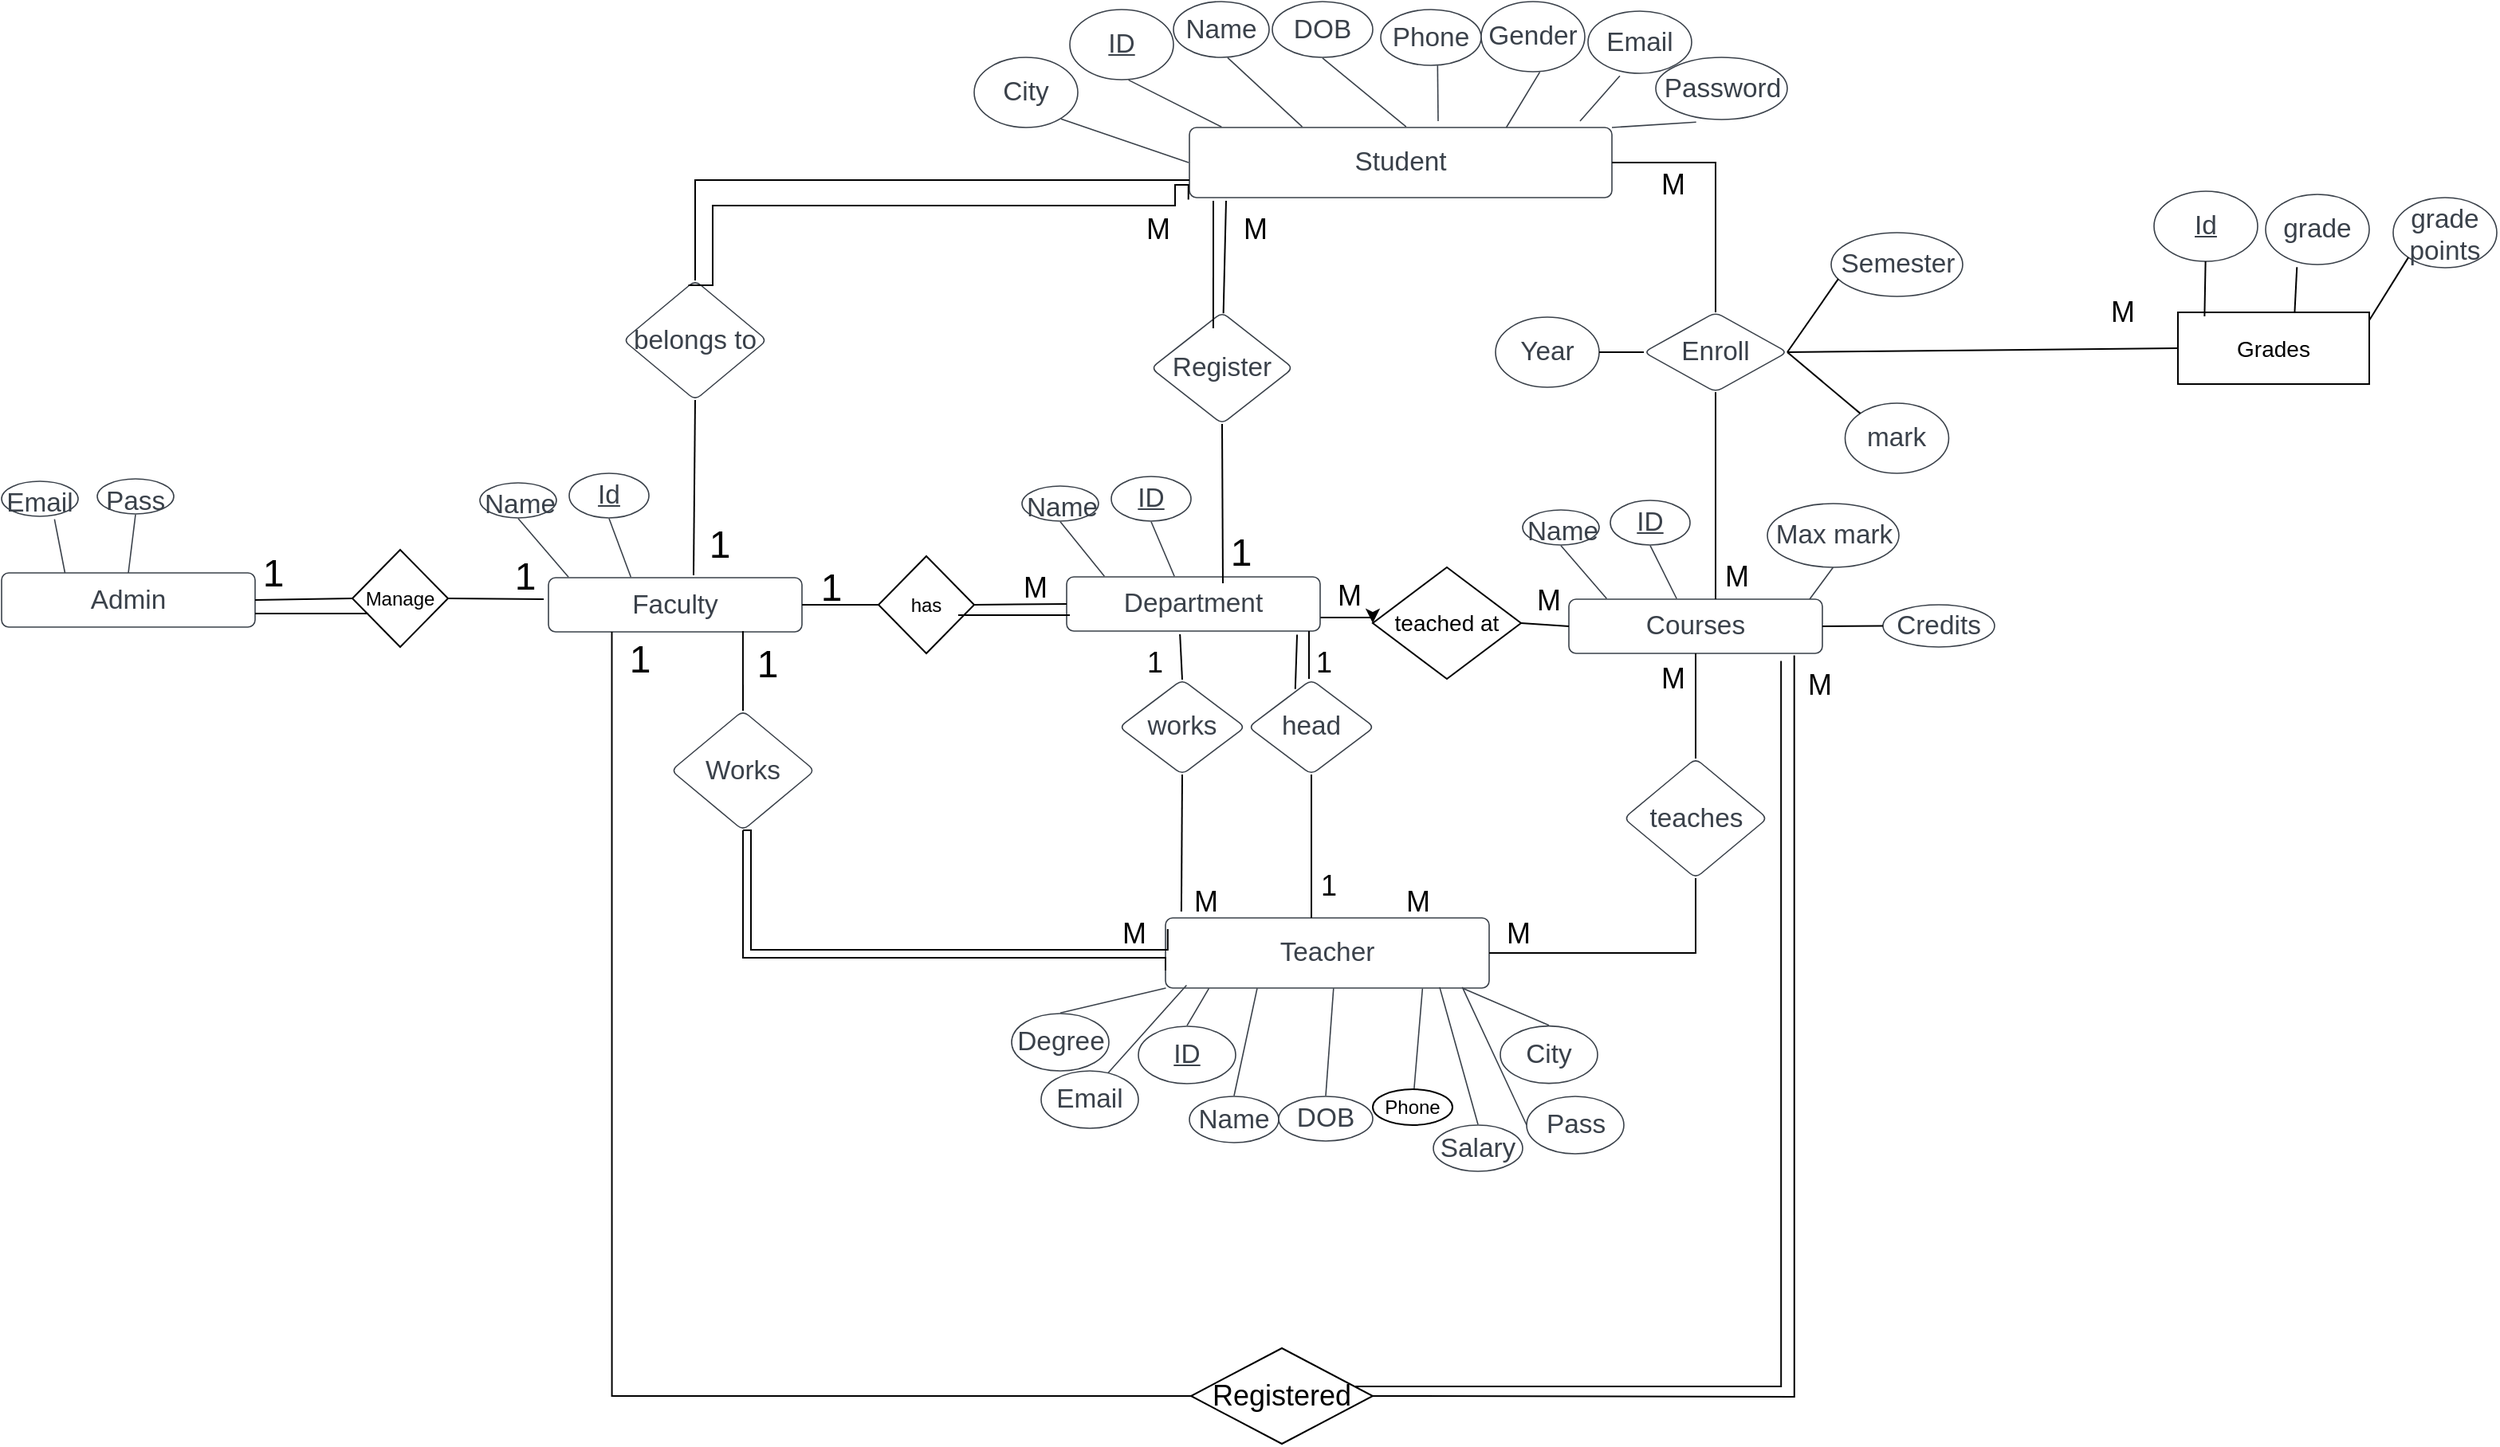 <mxfile version="22.0.2" type="device">
  <diagram name="Page-1" id="Giv1lOnHh9bMPiSqejUR">
    <mxGraphModel dx="2103" dy="1726" grid="1" gridSize="10" guides="1" tooltips="1" connect="1" arrows="1" fold="1" page="1" pageScale="1" pageWidth="850" pageHeight="1100" math="0" shadow="0">
      <root>
        <mxCell id="0" />
        <mxCell id="1" parent="0" />
        <mxCell id="YIDH0FeiLAt5y91rJyF4-1" value="Student" style="html=1;overflow=block;blockSpacing=1;whiteSpace=wrap;fontSize=16.7;fontColor=#3a414a;spacing=3.8;strokeColor=#3a414a;strokeOpacity=100;rounded=1;absoluteArcSize=1;arcSize=9;strokeWidth=0.8;lucidId=IEf7eOl.21y2;" parent="1" vertex="1">
          <mxGeometry x="255" y="64" width="265" height="44" as="geometry" />
        </mxCell>
        <mxCell id="YIDH0FeiLAt5y91rJyF4-2" value="ID" style="html=1;overflow=block;blockSpacing=1;whiteSpace=wrap;ellipse;fontSize=16.7;fontColor=#3a414a;fontStyle=4;spacing=3.8;strokeColor=#3a414a;strokeOpacity=100;rounded=1;absoluteArcSize=1;arcSize=9;strokeWidth=0.8;lucidId=KFf7qMIPkb7Z;" parent="1" vertex="1">
          <mxGeometry x="180" y="-10" width="65" height="44" as="geometry" />
        </mxCell>
        <mxCell id="YIDH0FeiLAt5y91rJyF4-3" value="" style="html=1;jettySize=18;whiteSpace=wrap;fontSize=13;strokeColor=#3a414a;strokeOpacity=100;strokeWidth=0.8;rounded=0;startArrow=none;endArrow=none;exitX=0.076;exitY=-0.009;exitPerimeter=0;entryX=0.566;entryY=1.004;entryPerimeter=0;lucidId=iGf7D5S~JVcC;" parent="1" source="YIDH0FeiLAt5y91rJyF4-1" target="YIDH0FeiLAt5y91rJyF4-2" edge="1">
          <mxGeometry width="100" height="100" relative="1" as="geometry">
            <Array as="points" />
          </mxGeometry>
        </mxCell>
        <mxCell id="YIDH0FeiLAt5y91rJyF4-4" value="Name" style="html=1;overflow=block;blockSpacing=1;whiteSpace=wrap;ellipse;fontSize=16.7;fontColor=#3a414a;spacing=3.8;strokeColor=#3a414a;strokeOpacity=100;rounded=1;absoluteArcSize=1;arcSize=9;strokeWidth=0.8;lucidId=BHf7AKtrT11B;" parent="1" vertex="1">
          <mxGeometry x="245" y="-15" width="60" height="35" as="geometry" />
        </mxCell>
        <mxCell id="YIDH0FeiLAt5y91rJyF4-5" value="" style="html=1;jettySize=18;whiteSpace=wrap;fontSize=13;strokeColor=#3a414a;strokeOpacity=100;strokeWidth=0.8;rounded=0;startArrow=none;endArrow=none;exitX=0.267;exitY=-0.009;exitPerimeter=0;entryX=0.566;entryY=1.006;entryPerimeter=0;lucidId=BHf7jw6hv7hq;" parent="1" source="YIDH0FeiLAt5y91rJyF4-1" target="YIDH0FeiLAt5y91rJyF4-4" edge="1">
          <mxGeometry width="100" height="100" relative="1" as="geometry">
            <Array as="points" />
          </mxGeometry>
        </mxCell>
        <mxCell id="YIDH0FeiLAt5y91rJyF4-6" value="DOB" style="html=1;overflow=block;blockSpacing=1;whiteSpace=wrap;ellipse;fontSize=16.7;fontColor=#3a414a;spacing=3.8;strokeColor=#3a414a;strokeOpacity=100;rounded=1;absoluteArcSize=1;arcSize=9;strokeWidth=0.8;lucidId=1Hf7dp13EooO;" parent="1" vertex="1">
          <mxGeometry x="307" y="-15" width="63" height="35" as="geometry" />
        </mxCell>
        <mxCell id="YIDH0FeiLAt5y91rJyF4-7" value="" style="html=1;jettySize=18;whiteSpace=wrap;fontSize=13;strokeColor=#3a414a;strokeOpacity=100;strokeWidth=0.8;rounded=0;startArrow=none;endArrow=none;exitX=0.513;exitY=-0.009;exitPerimeter=0;entryX=0.5;entryY=1.011;entryPerimeter=0;lucidId=1Hf7bAzzXmkd;" parent="1" source="YIDH0FeiLAt5y91rJyF4-1" target="YIDH0FeiLAt5y91rJyF4-6" edge="1">
          <mxGeometry width="100" height="100" relative="1" as="geometry">
            <Array as="points" />
          </mxGeometry>
        </mxCell>
        <mxCell id="YIDH0FeiLAt5y91rJyF4-8" value="Phone" style="html=1;overflow=block;blockSpacing=1;whiteSpace=wrap;ellipse;fontSize=16.7;fontColor=#3a414a;spacing=3.8;strokeColor=#3a414a;strokeOpacity=100;rounded=1;absoluteArcSize=1;arcSize=9;strokeWidth=0.8;lucidId=xIf7XMC2uLQA;" parent="1" vertex="1">
          <mxGeometry x="375" y="-10" width="63" height="35" as="geometry" />
        </mxCell>
        <mxCell id="YIDH0FeiLAt5y91rJyF4-9" value="" style="html=1;jettySize=18;whiteSpace=wrap;fontSize=13;strokeColor=#3a414a;strokeOpacity=100;strokeWidth=0.8;rounded=0;startArrow=none;endArrow=none;entryX=0.566;entryY=1.004;entryPerimeter=0;lucidId=xIf7j.V7JuOM;" parent="1" target="YIDH0FeiLAt5y91rJyF4-8" edge="1">
          <mxGeometry width="100" height="100" relative="1" as="geometry">
            <Array as="points" />
            <mxPoint x="411" y="60" as="sourcePoint" />
          </mxGeometry>
        </mxCell>
        <mxCell id="YIDH0FeiLAt5y91rJyF4-10" value="City" style="html=1;overflow=block;blockSpacing=1;whiteSpace=wrap;ellipse;fontSize=16.7;fontColor=#3a414a;spacing=3.8;strokeColor=#3a414a;strokeOpacity=100;rounded=1;absoluteArcSize=1;arcSize=9;strokeWidth=0.8;lucidId=xJf7n7Fz5nYy;" parent="1" vertex="1">
          <mxGeometry x="120" y="20" width="65" height="44" as="geometry" />
        </mxCell>
        <mxCell id="YIDH0FeiLAt5y91rJyF4-11" value="" style="html=1;jettySize=18;whiteSpace=wrap;fontSize=13;strokeColor=#3a414a;strokeOpacity=100;strokeWidth=0.8;rounded=0;startArrow=none;endArrow=none;exitX=-0.002;exitY=0.5;exitPerimeter=0;entryX=0.838;entryY=0.879;entryPerimeter=0;lucidId=xJf7s-VsNQLj;" parent="1" source="YIDH0FeiLAt5y91rJyF4-1" target="YIDH0FeiLAt5y91rJyF4-10" edge="1">
          <mxGeometry width="100" height="100" relative="1" as="geometry">
            <Array as="points" />
          </mxGeometry>
        </mxCell>
        <mxCell id="YIDH0FeiLAt5y91rJyF4-12" value="Gender" style="html=1;overflow=block;blockSpacing=1;whiteSpace=wrap;ellipse;fontSize=16.7;fontColor=#3a414a;spacing=3.8;strokeColor=#3a414a;strokeOpacity=100;rounded=1;absoluteArcSize=1;arcSize=9;strokeWidth=0.8;lucidId=wKf7c6uQtoMl;" parent="1" vertex="1">
          <mxGeometry x="438" y="-15" width="65" height="44" as="geometry" />
        </mxCell>
        <mxCell id="YIDH0FeiLAt5y91rJyF4-13" value="" style="html=1;jettySize=18;whiteSpace=wrap;fontSize=13;strokeColor=#3a414a;strokeOpacity=100;strokeWidth=0.8;rounded=0;startArrow=none;endArrow=none;entryX=0.566;entryY=1.004;entryPerimeter=0;lucidId=wKf7fZRYhrkq;exitX=0.75;exitY=0;exitDx=0;exitDy=0;" parent="1" source="YIDH0FeiLAt5y91rJyF4-1" target="YIDH0FeiLAt5y91rJyF4-12" edge="1">
          <mxGeometry width="100" height="100" relative="1" as="geometry">
            <Array as="points" />
            <mxPoint x="460" y="60" as="sourcePoint" />
          </mxGeometry>
        </mxCell>
        <mxCell id="YIDH0FeiLAt5y91rJyF4-14" value="Teacher" style="html=1;overflow=block;blockSpacing=1;whiteSpace=wrap;fontSize=16.7;fontColor=#3a414a;spacing=3.8;strokeColor=#3a414a;strokeOpacity=100;rounded=1;absoluteArcSize=1;arcSize=9;strokeWidth=0.8;lucidId=WPf7D8qSyDWd;" parent="1" vertex="1">
          <mxGeometry x="240" y="560" width="203" height="44" as="geometry" />
        </mxCell>
        <mxCell id="YIDH0FeiLAt5y91rJyF4-15" value="ID" style="html=1;overflow=block;blockSpacing=1;whiteSpace=wrap;ellipse;fontSize=16.7;fontColor=#3a414a;fontStyle=4;spacing=3.8;strokeColor=#3a414a;strokeOpacity=100;rounded=1;absoluteArcSize=1;arcSize=9;strokeWidth=0.8;lucidId=HQf7P-XzUorb;" parent="1" vertex="1">
          <mxGeometry x="223" y="628" width="61" height="36" as="geometry" />
        </mxCell>
        <mxCell id="YIDH0FeiLAt5y91rJyF4-16" value="Name" style="html=1;overflow=block;blockSpacing=1;whiteSpace=wrap;ellipse;fontSize=16.7;fontColor=#3a414a;spacing=3.8;strokeColor=#3a414a;strokeOpacity=100;rounded=1;absoluteArcSize=1;arcSize=9;strokeWidth=0.8;lucidId=HQf7pvwZmYfE;" parent="1" vertex="1">
          <mxGeometry x="255" y="672" width="56" height="29" as="geometry" />
        </mxCell>
        <mxCell id="YIDH0FeiLAt5y91rJyF4-17" value="DOB" style="html=1;overflow=block;blockSpacing=1;whiteSpace=wrap;ellipse;fontSize=16.7;fontColor=#3a414a;spacing=3.8;strokeColor=#3a414a;strokeOpacity=100;rounded=1;absoluteArcSize=1;arcSize=9;strokeWidth=0.8;lucidId=HQf7.eBuoyr8;" parent="1" vertex="1">
          <mxGeometry x="311" y="672" width="59" height="28" as="geometry" />
        </mxCell>
        <mxCell id="YIDH0FeiLAt5y91rJyF4-19" value="Degree" style="html=1;overflow=block;blockSpacing=1;whiteSpace=wrap;ellipse;fontSize=16.7;fontColor=#3a414a;spacing=3.8;strokeColor=#3a414a;strokeOpacity=100;rounded=1;absoluteArcSize=1;arcSize=9;strokeWidth=0.8;lucidId=HQf7dB_N0hPl;" parent="1" vertex="1">
          <mxGeometry x="143.5" y="620" width="61" height="36" as="geometry" />
        </mxCell>
        <mxCell id="YIDH0FeiLAt5y91rJyF4-20" value="City" style="html=1;overflow=block;blockSpacing=1;whiteSpace=wrap;ellipse;fontSize=16.7;fontColor=#3a414a;spacing=3.8;strokeColor=#3a414a;strokeOpacity=100;rounded=1;absoluteArcSize=1;arcSize=9;strokeWidth=0.8;lucidId=HQf732VK0Z60;" parent="1" vertex="1">
          <mxGeometry x="450" y="627.82" width="61" height="36" as="geometry" />
        </mxCell>
        <mxCell id="YIDH0FeiLAt5y91rJyF4-21" value="" style="html=1;jettySize=18;whiteSpace=wrap;fontSize=13;strokeColor=#3a414a;strokeOpacity=100;strokeWidth=0.8;rounded=0;startArrow=none;endArrow=none;exitX=0.5;exitY=-0.011;exitPerimeter=0;entryX=0.149;entryY=1.009;entryPerimeter=0;lucidId=gRf7zFcVZ.hq;" parent="1" source="YIDH0FeiLAt5y91rJyF4-15" edge="1">
          <mxGeometry width="100" height="100" relative="1" as="geometry">
            <Array as="points" />
            <mxPoint x="267.247" y="604.216" as="targetPoint" />
          </mxGeometry>
        </mxCell>
        <mxCell id="YIDH0FeiLAt5y91rJyF4-22" value="" style="html=1;jettySize=18;whiteSpace=wrap;fontSize=13;strokeColor=#3a414a;strokeOpacity=100;strokeWidth=0.8;rounded=0;startArrow=none;endArrow=none;exitX=0.5;exitY=-0.013;exitPerimeter=0;entryX=0.298;entryY=1.009;entryPerimeter=0;lucidId=JRf7Enyi3p_i;" parent="1" source="YIDH0FeiLAt5y91rJyF4-16" edge="1">
          <mxGeometry width="100" height="100" relative="1" as="geometry">
            <Array as="points" />
            <mxPoint x="297.494" y="604.216" as="targetPoint" />
          </mxGeometry>
        </mxCell>
        <mxCell id="YIDH0FeiLAt5y91rJyF4-23" value="" style="html=1;jettySize=18;whiteSpace=wrap;fontSize=13;strokeColor=#3a414a;strokeOpacity=100;strokeWidth=0.8;rounded=0;startArrow=none;endArrow=none;exitX=0.5;exitY=-0.013;exitPerimeter=0;entryX=0.534;entryY=1.009;entryPerimeter=0;lucidId=VRf75HhUP2Vn;" parent="1" source="YIDH0FeiLAt5y91rJyF4-17" edge="1">
          <mxGeometry width="100" height="100" relative="1" as="geometry">
            <Array as="points" />
            <mxPoint x="345.402" y="604.216" as="targetPoint" />
          </mxGeometry>
        </mxCell>
        <mxCell id="YIDH0FeiLAt5y91rJyF4-24" value="" style="html=1;jettySize=18;whiteSpace=wrap;fontSize=13;strokeColor=#3a414a;strokeOpacity=100;strokeWidth=0.8;rounded=0;startArrow=none;endArrow=none;entryX=0.794;entryY=1.009;entryPerimeter=0;lucidId=8Rf7f3xnjlh5;" parent="1" target="YIDH0FeiLAt5y91rJyF4-14" edge="1" source="YIDH0FeiLAt5y91rJyF4-129">
          <mxGeometry width="100" height="100" relative="1" as="geometry">
            <Array as="points" />
            <mxPoint x="451.5" y="674.636" as="sourcePoint" />
          </mxGeometry>
        </mxCell>
        <mxCell id="YIDH0FeiLAt5y91rJyF4-25" value="" style="html=1;jettySize=18;whiteSpace=wrap;fontSize=13;strokeColor=#3a414a;strokeOpacity=100;strokeWidth=0.8;rounded=0;startArrow=none;endArrow=none;exitX=0.5;exitY=-0.011;exitPerimeter=0;entryX=0.921;entryY=1.009;entryPerimeter=0;lucidId=pSf7dtOg-co~;" parent="1" source="YIDH0FeiLAt5y91rJyF4-20" target="YIDH0FeiLAt5y91rJyF4-14" edge="1">
          <mxGeometry width="100" height="100" relative="1" as="geometry">
            <Array as="points" />
          </mxGeometry>
        </mxCell>
        <mxCell id="YIDH0FeiLAt5y91rJyF4-26" value="" style="html=1;jettySize=18;whiteSpace=wrap;fontSize=13;strokeColor=#3a414a;strokeOpacity=100;strokeWidth=0.8;rounded=0;startArrow=none;endArrow=none;exitX=0.5;exitY=-0.011;exitPerimeter=0;entryX=0.016;entryY=1.004;entryPerimeter=0;lucidId=cTf77KjBOK~K;" parent="1" source="YIDH0FeiLAt5y91rJyF4-19" edge="1">
          <mxGeometry width="100" height="100" relative="1" as="geometry">
            <Array as="points" />
            <mxPoint x="240.248" y="603.996" as="targetPoint" />
          </mxGeometry>
        </mxCell>
        <mxCell id="wCs8_2-99c4EfU9t50Mr-26" style="edgeStyle=orthogonalEdgeStyle;rounded=0;orthogonalLoop=1;jettySize=auto;html=1;exitX=1;exitY=0.75;exitDx=0;exitDy=0;entryX=0;entryY=0.5;entryDx=0;entryDy=0;" edge="1" parent="1" source="YIDH0FeiLAt5y91rJyF4-27" target="wCs8_2-99c4EfU9t50Mr-24">
          <mxGeometry relative="1" as="geometry" />
        </mxCell>
        <mxCell id="YIDH0FeiLAt5y91rJyF4-27" value="Department" style="html=1;overflow=block;blockSpacing=1;whiteSpace=wrap;fontSize=16.7;fontColor=#3a414a;spacing=3.8;strokeColor=#3a414a;strokeOpacity=100;rounded=1;absoluteArcSize=1;arcSize=9;strokeWidth=0.8;lucidId=5Wf7W816AiYg;" parent="1" vertex="1">
          <mxGeometry x="178" y="346" width="159" height="34" as="geometry" />
        </mxCell>
        <mxCell id="YIDH0FeiLAt5y91rJyF4-28" value="Name" style="html=1;overflow=block;blockSpacing=1;whiteSpace=wrap;ellipse;fontSize=16.7;fontColor=#3a414a;spacing=3.8;strokeColor=#3a414a;strokeOpacity=100;rounded=1;absoluteArcSize=1;arcSize=9;strokeWidth=0.8;lucidId=9Xf7Rk1qzl-H;" parent="1" vertex="1">
          <mxGeometry x="150" y="289" width="48" height="22" as="geometry" />
        </mxCell>
        <mxCell id="YIDH0FeiLAt5y91rJyF4-29" value="ID" style="html=1;overflow=block;blockSpacing=1;whiteSpace=wrap;ellipse;fontSize=16.7;fontColor=#3a414a;fontStyle=4;spacing=3.8;strokeColor=#3a414a;strokeOpacity=100;rounded=1;absoluteArcSize=1;arcSize=9;strokeWidth=0.8;lucidId=9Xf7CT6YBrtN;" parent="1" vertex="1">
          <mxGeometry x="206" y="283" width="50" height="28" as="geometry" />
        </mxCell>
        <mxCell id="YIDH0FeiLAt5y91rJyF4-30" value="" style="html=1;jettySize=18;whiteSpace=wrap;fontSize=13;strokeColor=#3a414a;strokeOpacity=100;strokeWidth=0.8;rounded=0;startArrow=none;endArrow=none;exitX=0.5;exitY=1.013;exitPerimeter=0;entryX=0.425;entryY=-0.011;entryPerimeter=0;lucidId=jYf7Ei.lRKco;" parent="1" source="YIDH0FeiLAt5y91rJyF4-29" target="YIDH0FeiLAt5y91rJyF4-27" edge="1">
          <mxGeometry width="100" height="100" relative="1" as="geometry">
            <Array as="points" />
          </mxGeometry>
        </mxCell>
        <mxCell id="YIDH0FeiLAt5y91rJyF4-31" value="" style="html=1;jettySize=18;whiteSpace=wrap;fontSize=13;strokeColor=#3a414a;strokeOpacity=100;strokeWidth=0.8;rounded=0;startArrow=none;endArrow=none;exitX=0.5;exitY=1.017;exitPerimeter=0;entryX=0.149;entryY=-0.011;entryPerimeter=0;lucidId=DYf78cueYYFq;" parent="1" source="YIDH0FeiLAt5y91rJyF4-28" target="YIDH0FeiLAt5y91rJyF4-27" edge="1">
          <mxGeometry width="100" height="100" relative="1" as="geometry">
            <Array as="points" />
          </mxGeometry>
        </mxCell>
        <mxCell id="YIDH0FeiLAt5y91rJyF4-32" value="Faculty" style="html=1;overflow=block;blockSpacing=1;whiteSpace=wrap;fontSize=16.7;fontColor=#3a414a;spacing=3.8;strokeColor=#3a414a;strokeOpacity=100;rounded=1;absoluteArcSize=1;arcSize=9;strokeWidth=0.8;lucidId=a0f7eU-uiSEi;" parent="1" vertex="1">
          <mxGeometry x="-147" y="346.5" width="159" height="34" as="geometry" />
        </mxCell>
        <mxCell id="YIDH0FeiLAt5y91rJyF4-33" value="Name" style="html=1;overflow=block;blockSpacing=1;whiteSpace=wrap;ellipse;fontSize=16.7;fontColor=#3a414a;spacing=3.8;strokeColor=#3a414a;strokeOpacity=100;rounded=1;absoluteArcSize=1;arcSize=9;strokeWidth=0.8;lucidId=a0f73.M6.c1g;" parent="1" vertex="1">
          <mxGeometry x="-190" y="287" width="48" height="22" as="geometry" />
        </mxCell>
        <mxCell id="YIDH0FeiLAt5y91rJyF4-34" value="Id" style="html=1;overflow=block;blockSpacing=1;whiteSpace=wrap;ellipse;fontSize=16.7;fontColor=#3a414a;fontStyle=4;spacing=3.8;strokeColor=#3a414a;strokeOpacity=100;rounded=1;absoluteArcSize=1;arcSize=9;strokeWidth=0.8;lucidId=a0f7jYyiGleh;" parent="1" vertex="1">
          <mxGeometry x="-134" y="281" width="50" height="28" as="geometry" />
        </mxCell>
        <mxCell id="YIDH0FeiLAt5y91rJyF4-35" value="" style="html=1;jettySize=18;whiteSpace=wrap;fontSize=13;strokeColor=#3a414a;strokeOpacity=100;strokeWidth=0.8;rounded=0;startArrow=none;endArrow=none;exitX=0.5;exitY=1.013;exitPerimeter=0;entryX=0.325;entryY=-0.011;entryPerimeter=0;lucidId=a0f7HpuL~5eB;" parent="1" source="YIDH0FeiLAt5y91rJyF4-34" target="YIDH0FeiLAt5y91rJyF4-32" edge="1">
          <mxGeometry width="100" height="100" relative="1" as="geometry">
            <Array as="points" />
          </mxGeometry>
        </mxCell>
        <mxCell id="YIDH0FeiLAt5y91rJyF4-36" value="" style="html=1;jettySize=18;whiteSpace=wrap;fontSize=13;strokeColor=#3a414a;strokeOpacity=100;strokeWidth=0.8;rounded=0;startArrow=none;endArrow=none;exitX=0.5;exitY=1.017;exitPerimeter=0;entryX=0.079;entryY=-0.011;entryPerimeter=0;lucidId=a0f7bY6TkrmG;" parent="1" source="YIDH0FeiLAt5y91rJyF4-33" target="YIDH0FeiLAt5y91rJyF4-32" edge="1">
          <mxGeometry width="100" height="100" relative="1" as="geometry">
            <Array as="points" />
          </mxGeometry>
        </mxCell>
        <mxCell id="YIDH0FeiLAt5y91rJyF4-37" value="Courses" style="html=1;overflow=block;blockSpacing=1;whiteSpace=wrap;fontSize=16.7;fontColor=#3a414a;spacing=3.8;strokeColor=#3a414a;strokeOpacity=100;rounded=1;absoluteArcSize=1;arcSize=9;strokeWidth=0.8;lucidId=70f7o6EKnc8D;" parent="1" vertex="1">
          <mxGeometry x="493" y="360" width="159" height="34" as="geometry" />
        </mxCell>
        <mxCell id="YIDH0FeiLAt5y91rJyF4-38" value="Name" style="html=1;overflow=block;blockSpacing=1;whiteSpace=wrap;ellipse;fontSize=16.7;fontColor=#3a414a;spacing=3.8;strokeColor=#3a414a;strokeOpacity=100;rounded=1;absoluteArcSize=1;arcSize=9;strokeWidth=0.8;lucidId=70f7Mf8JOL9h;" parent="1" vertex="1">
          <mxGeometry x="464" y="304" width="48" height="22" as="geometry" />
        </mxCell>
        <mxCell id="YIDH0FeiLAt5y91rJyF4-39" value="ID" style="html=1;overflow=block;blockSpacing=1;whiteSpace=wrap;ellipse;fontSize=16.7;fontColor=#3a414a;fontStyle=4;spacing=3.8;strokeColor=#3a414a;strokeOpacity=100;rounded=1;absoluteArcSize=1;arcSize=9;strokeWidth=0.8;lucidId=70f7k-Sh~VUa;" parent="1" vertex="1">
          <mxGeometry x="519" y="298" width="50" height="28" as="geometry" />
        </mxCell>
        <mxCell id="YIDH0FeiLAt5y91rJyF4-40" value="" style="html=1;jettySize=18;whiteSpace=wrap;fontSize=13;strokeColor=#3a414a;strokeOpacity=100;strokeWidth=0.8;rounded=0;startArrow=none;endArrow=none;exitX=0.5;exitY=1.013;exitPerimeter=0;entryX=0.425;entryY=-0.011;entryPerimeter=0;lucidId=70f7GbRwAy8U;" parent="1" source="YIDH0FeiLAt5y91rJyF4-39" target="YIDH0FeiLAt5y91rJyF4-37" edge="1">
          <mxGeometry width="100" height="100" relative="1" as="geometry">
            <Array as="points" />
          </mxGeometry>
        </mxCell>
        <mxCell id="YIDH0FeiLAt5y91rJyF4-41" value="" style="html=1;jettySize=18;whiteSpace=wrap;fontSize=13;strokeColor=#3a414a;strokeOpacity=100;strokeWidth=0.8;rounded=0;startArrow=none;endArrow=none;exitX=0.5;exitY=1.017;exitPerimeter=0;entryX=0.149;entryY=-0.011;entryPerimeter=0;lucidId=70f7jCiFXZaH;" parent="1" source="YIDH0FeiLAt5y91rJyF4-38" target="YIDH0FeiLAt5y91rJyF4-37" edge="1">
          <mxGeometry width="100" height="100" relative="1" as="geometry">
            <Array as="points" />
          </mxGeometry>
        </mxCell>
        <mxCell id="YIDH0FeiLAt5y91rJyF4-42" value="belongs to" style="html=1;overflow=block;blockSpacing=1;whiteSpace=wrap;rhombus;fontSize=16.7;fontColor=#3a414a;spacing=3.8;strokeColor=#3a414a;strokeOpacity=100;rounded=1;absoluteArcSize=1;arcSize=9;strokeWidth=0.8;lucidId=T2f7qzIkdF_A;" parent="1" vertex="1">
          <mxGeometry x="-100" y="160" width="90" height="75" as="geometry" />
        </mxCell>
        <mxCell id="YIDH0FeiLAt5y91rJyF4-45" value="Register" style="html=1;overflow=block;blockSpacing=1;whiteSpace=wrap;rhombus;fontSize=16.7;fontColor=#3a414a;spacing=3.8;strokeColor=#3a414a;strokeOpacity=100;rounded=1;absoluteArcSize=1;arcSize=9;strokeWidth=0.8;lucidId=D5f7kmPLVYct;" parent="1" vertex="1">
          <mxGeometry x="231" y="180" width="89" height="70" as="geometry" />
        </mxCell>
        <mxCell id="YIDH0FeiLAt5y91rJyF4-48" value="Enroll" style="html=1;overflow=block;blockSpacing=1;whiteSpace=wrap;rhombus;fontSize=16.7;fontColor=#3a414a;spacing=3.8;strokeColor=#3a414a;strokeOpacity=100;rounded=1;absoluteArcSize=1;arcSize=9;strokeWidth=0.8;lucidId=I7f7kx0fvD.i;" parent="1" vertex="1">
          <mxGeometry x="540" y="180" width="90" height="50" as="geometry" />
        </mxCell>
        <mxCell id="YIDH0FeiLAt5y91rJyF4-50" value="Works" style="html=1;overflow=block;blockSpacing=1;whiteSpace=wrap;rhombus;fontSize=16.7;fontColor=#3a414a;spacing=3.8;strokeColor=#3a414a;strokeOpacity=100;rounded=1;absoluteArcSize=1;arcSize=9;strokeWidth=0.8;lucidId=Y9f7WfLWHFd5;" parent="1" vertex="1">
          <mxGeometry x="-70" y="430" width="90" height="75" as="geometry" />
        </mxCell>
        <mxCell id="YIDH0FeiLAt5y91rJyF4-52" value="works" style="html=1;overflow=block;blockSpacing=1;whiteSpace=wrap;rhombus;fontSize=16.7;fontColor=#3a414a;spacing=3.8;strokeColor=#3a414a;strokeOpacity=100;rounded=1;absoluteArcSize=1;arcSize=9;strokeWidth=0.8;lucidId=Y9f7ccefe049;" parent="1" vertex="1">
          <mxGeometry x="211" y="410.5" width="79" height="59.5" as="geometry" />
        </mxCell>
        <mxCell id="YIDH0FeiLAt5y91rJyF4-56" value="teaches" style="html=1;overflow=block;blockSpacing=1;whiteSpace=wrap;rhombus;fontSize=16.7;fontColor=#3a414a;spacing=3.8;strokeColor=#3a414a;strokeOpacity=100;rounded=1;absoluteArcSize=1;arcSize=9;strokeWidth=0.8;lucidId=5.f7s_zdZdzg;" parent="1" vertex="1">
          <mxGeometry x="527.5" y="460" width="90" height="75" as="geometry" />
        </mxCell>
        <mxCell id="YIDH0FeiLAt5y91rJyF4-60" value="" style="endArrow=none;html=1;rounded=0;exitX=0.5;exitY=0;exitDx=0;exitDy=0;entryX=0.5;entryY=1;entryDx=0;entryDy=0;" parent="1" source="YIDH0FeiLAt5y91rJyF4-56" target="YIDH0FeiLAt5y91rJyF4-37" edge="1">
          <mxGeometry width="50" height="50" relative="1" as="geometry">
            <mxPoint x="400" y="470" as="sourcePoint" />
            <mxPoint x="573" y="400" as="targetPoint" />
          </mxGeometry>
        </mxCell>
        <mxCell id="YIDH0FeiLAt5y91rJyF4-61" value="" style="endArrow=none;html=1;rounded=0;entryX=0.5;entryY=1;entryDx=0;entryDy=0;exitX=1;exitY=0.5;exitDx=0;exitDy=0;edgeStyle=orthogonalEdgeStyle;" parent="1" source="YIDH0FeiLAt5y91rJyF4-14" target="YIDH0FeiLAt5y91rJyF4-56" edge="1">
          <mxGeometry width="50" height="50" relative="1" as="geometry">
            <mxPoint x="400" y="470" as="sourcePoint" />
            <mxPoint x="450" y="420" as="targetPoint" />
          </mxGeometry>
        </mxCell>
        <mxCell id="YIDH0FeiLAt5y91rJyF4-62" value="" style="endArrow=none;html=1;rounded=0;exitX=0.5;exitY=0;exitDx=0;exitDy=0;entryX=0.447;entryY=1.059;entryDx=0;entryDy=0;entryPerimeter=0;" parent="1" source="YIDH0FeiLAt5y91rJyF4-52" target="YIDH0FeiLAt5y91rJyF4-27" edge="1">
          <mxGeometry width="50" height="50" relative="1" as="geometry">
            <mxPoint x="400" y="469" as="sourcePoint" />
            <mxPoint x="271" y="380" as="targetPoint" />
          </mxGeometry>
        </mxCell>
        <mxCell id="YIDH0FeiLAt5y91rJyF4-63" value="has" style="rhombus;whiteSpace=wrap;html=1;" parent="1" vertex="1">
          <mxGeometry x="60" y="333" width="60" height="61" as="geometry" />
        </mxCell>
        <mxCell id="YIDH0FeiLAt5y91rJyF4-65" value="" style="endArrow=none;html=1;rounded=0;entryX=0;entryY=0.5;entryDx=0;entryDy=0;exitX=1;exitY=0.5;exitDx=0;exitDy=0;" parent="1" source="YIDH0FeiLAt5y91rJyF4-63" target="YIDH0FeiLAt5y91rJyF4-27" edge="1">
          <mxGeometry width="50" height="50" relative="1" as="geometry">
            <mxPoint x="128" y="376" as="sourcePoint" />
            <mxPoint x="178" y="326" as="targetPoint" />
          </mxGeometry>
        </mxCell>
        <mxCell id="YIDH0FeiLAt5y91rJyF4-66" value="" style="endArrow=none;html=1;rounded=0;exitX=1;exitY=0.5;exitDx=0;exitDy=0;entryX=0;entryY=0.5;entryDx=0;entryDy=0;" parent="1" source="YIDH0FeiLAt5y91rJyF4-32" target="YIDH0FeiLAt5y91rJyF4-63" edge="1">
          <mxGeometry width="50" height="50" relative="1" as="geometry">
            <mxPoint x="240" y="370" as="sourcePoint" />
            <mxPoint x="290" y="320" as="targetPoint" />
          </mxGeometry>
        </mxCell>
        <mxCell id="YIDH0FeiLAt5y91rJyF4-71" value="&lt;font style=&quot;font-size: 18px;&quot;&gt;M&lt;/font&gt;" style="text;html=1;align=center;verticalAlign=middle;resizable=0;points=[];autosize=1;strokeColor=none;fillColor=none;" parent="1" vertex="1">
          <mxGeometry x="276" y="108" width="40" height="40" as="geometry" />
        </mxCell>
        <mxCell id="YIDH0FeiLAt5y91rJyF4-72" value="&lt;font style=&quot;font-size: 24px;&quot;&gt;1&lt;/font&gt;" style="text;html=1;align=center;verticalAlign=middle;resizable=0;points=[];autosize=1;strokeColor=none;fillColor=none;rotation=0;" parent="1" vertex="1">
          <mxGeometry x="-60" y="306" width="40" height="40" as="geometry" />
        </mxCell>
        <mxCell id="YIDH0FeiLAt5y91rJyF4-73" value="&lt;font style=&quot;font-size: 18px;&quot;&gt;M&lt;/font&gt;" style="text;html=1;align=center;verticalAlign=middle;resizable=0;points=[];autosize=1;strokeColor=none;fillColor=none;" parent="1" vertex="1">
          <mxGeometry x="215" y="108" width="40" height="40" as="geometry" />
        </mxCell>
        <mxCell id="YIDH0FeiLAt5y91rJyF4-76" value="&lt;font style=&quot;font-size: 18px;&quot;&gt;M&lt;/font&gt;" style="text;html=1;align=center;verticalAlign=middle;resizable=0;points=[];autosize=1;strokeColor=none;fillColor=none;" parent="1" vertex="1">
          <mxGeometry x="577.5" y="326" width="40" height="40" as="geometry" />
        </mxCell>
        <mxCell id="YIDH0FeiLAt5y91rJyF4-77" value="&lt;font style=&quot;font-size: 18px;&quot;&gt;M&lt;/font&gt;" style="text;html=1;align=center;verticalAlign=middle;resizable=0;points=[];autosize=1;strokeColor=none;fillColor=none;" parent="1" vertex="1">
          <mxGeometry x="537.5" y="80" width="40" height="40" as="geometry" />
        </mxCell>
        <mxCell id="YIDH0FeiLAt5y91rJyF4-78" value="&lt;font style=&quot;font-size: 18px;&quot;&gt;M&lt;/font&gt;" style="text;html=1;align=center;verticalAlign=middle;resizable=0;points=[];autosize=1;strokeColor=none;fillColor=none;" parent="1" vertex="1">
          <mxGeometry x="441" y="550" width="40" height="40" as="geometry" />
        </mxCell>
        <mxCell id="YIDH0FeiLAt5y91rJyF4-79" value="&lt;font style=&quot;font-size: 18px;&quot;&gt;M&lt;/font&gt;" style="text;html=1;align=center;verticalAlign=middle;resizable=0;points=[];autosize=1;strokeColor=none;fillColor=none;" parent="1" vertex="1">
          <mxGeometry x="537.5" y="390" width="40" height="40" as="geometry" />
        </mxCell>
        <mxCell id="YIDH0FeiLAt5y91rJyF4-80" value="&lt;font style=&quot;font-size: 18px;&quot;&gt;1&lt;/font&gt;" style="text;html=1;align=center;verticalAlign=middle;resizable=0;points=[];autosize=1;strokeColor=none;fillColor=none;" parent="1" vertex="1">
          <mxGeometry x="218" y="380" width="30" height="40" as="geometry" />
        </mxCell>
        <mxCell id="YIDH0FeiLAt5y91rJyF4-82" value="head" style="html=1;overflow=block;blockSpacing=1;whiteSpace=wrap;rhombus;fontSize=16.7;fontColor=#3a414a;spacing=3.8;strokeColor=#3a414a;strokeOpacity=100;rounded=1;absoluteArcSize=1;arcSize=9;strokeWidth=0.8;lucidId=Y9f7ccefe049;" parent="1" vertex="1">
          <mxGeometry x="292" y="410.5" width="79" height="59.5" as="geometry" />
        </mxCell>
        <mxCell id="YIDH0FeiLAt5y91rJyF4-84" value="&lt;font style=&quot;font-size: 18px;&quot;&gt;1&lt;/font&gt;" style="text;html=1;align=center;verticalAlign=middle;resizable=0;points=[];autosize=1;strokeColor=none;fillColor=none;" parent="1" vertex="1">
          <mxGeometry x="323.5" y="380" width="30" height="40" as="geometry" />
        </mxCell>
        <mxCell id="YIDH0FeiLAt5y91rJyF4-85" value="" style="endArrow=none;html=1;rounded=0;" parent="1" edge="1">
          <mxGeometry width="50" height="50" relative="1" as="geometry">
            <mxPoint x="330" y="410" as="sourcePoint" />
            <mxPoint x="330" y="380" as="targetPoint" />
          </mxGeometry>
        </mxCell>
        <mxCell id="YIDH0FeiLAt5y91rJyF4-87" value="&lt;font style=&quot;font-size: 18px;&quot;&gt;1&lt;/font&gt;" style="text;html=1;align=center;verticalAlign=middle;resizable=0;points=[];autosize=1;strokeColor=none;fillColor=none;" parent="1" vertex="1">
          <mxGeometry x="327" y="520" width="30" height="40" as="geometry" />
        </mxCell>
        <mxCell id="YIDH0FeiLAt5y91rJyF4-88" value="&lt;font style=&quot;font-size: 18px;&quot;&gt;M&lt;/font&gt;" style="text;html=1;align=center;verticalAlign=middle;resizable=0;points=[];autosize=1;strokeColor=none;fillColor=none;" parent="1" vertex="1">
          <mxGeometry x="245" y="530" width="40" height="40" as="geometry" />
        </mxCell>
        <mxCell id="YIDH0FeiLAt5y91rJyF4-93" value="" style="html=1;jettySize=18;whiteSpace=wrap;fontSize=13;strokeColor=#3a414a;strokeOpacity=100;strokeWidth=0.8;rounded=0;startArrow=none;endArrow=none;exitX=0.5;exitY=1;entryX=0.425;entryY=-0.011;entryPerimeter=0;lucidId=70f7GbRwAy8U;exitDx=0;exitDy=0;" parent="1" source="YIDH0FeiLAt5y91rJyF4-94" edge="1">
          <mxGeometry width="100" height="100" relative="1" as="geometry">
            <Array as="points" />
            <mxPoint x="644" y="360" as="targetPoint" />
            <mxPoint x="645" y="340.78" as="sourcePoint" />
          </mxGeometry>
        </mxCell>
        <mxCell id="YIDH0FeiLAt5y91rJyF4-94" value="Max mark" style="html=1;overflow=block;blockSpacing=1;whiteSpace=wrap;ellipse;fontSize=16.7;fontColor=#3a414a;spacing=3.8;strokeColor=#3a414a;strokeOpacity=100;rounded=1;absoluteArcSize=1;arcSize=9;strokeWidth=0.8;lucidId=70f7Mf8JOL9h;" parent="1" vertex="1">
          <mxGeometry x="617.5" y="300" width="82.5" height="40" as="geometry" />
        </mxCell>
        <mxCell id="YIDH0FeiLAt5y91rJyF4-101" value="Semester" style="html=1;overflow=block;blockSpacing=1;whiteSpace=wrap;ellipse;fontSize=16.7;fontColor=#3a414a;spacing=3.8;strokeColor=#3a414a;strokeOpacity=100;rounded=1;absoluteArcSize=1;arcSize=9;strokeWidth=0.8;lucidId=wKf7c6uQtoMl;" parent="1" vertex="1">
          <mxGeometry x="657.5" y="130" width="82.5" height="40" as="geometry" />
        </mxCell>
        <mxCell id="YIDH0FeiLAt5y91rJyF4-102" value="" style="endArrow=none;html=1;rounded=0;exitX=0.054;exitY=0.727;exitDx=0;exitDy=0;entryX=1;entryY=0.5;entryDx=0;entryDy=0;exitPerimeter=0;" parent="1" source="YIDH0FeiLAt5y91rJyF4-101" target="YIDH0FeiLAt5y91rJyF4-48" edge="1">
          <mxGeometry width="50" height="50" relative="1" as="geometry">
            <mxPoint x="690" y="221" as="sourcePoint" />
            <mxPoint x="617.5" y="152" as="targetPoint" />
          </mxGeometry>
        </mxCell>
        <mxCell id="YIDH0FeiLAt5y91rJyF4-103" value="mark" style="html=1;overflow=block;blockSpacing=1;whiteSpace=wrap;ellipse;fontSize=16.7;fontColor=#3a414a;spacing=3.8;strokeColor=#3a414a;strokeOpacity=100;rounded=1;absoluteArcSize=1;arcSize=9;strokeWidth=0.8;lucidId=wKf7c6uQtoMl;" parent="1" vertex="1">
          <mxGeometry x="666.25" y="237" width="65" height="44" as="geometry" />
        </mxCell>
        <mxCell id="YIDH0FeiLAt5y91rJyF4-104" value="" style="endArrow=none;html=1;rounded=0;exitX=0;exitY=0;exitDx=0;exitDy=0;entryX=1;entryY=0.5;entryDx=0;entryDy=0;" parent="1" source="YIDH0FeiLAt5y91rJyF4-103" target="YIDH0FeiLAt5y91rJyF4-48" edge="1">
          <mxGeometry width="50" height="50" relative="1" as="geometry">
            <mxPoint x="680" y="215" as="sourcePoint" />
            <mxPoint x="640" y="215" as="targetPoint" />
          </mxGeometry>
        </mxCell>
        <mxCell id="YIDH0FeiLAt5y91rJyF4-105" value="Year" style="html=1;overflow=block;blockSpacing=1;whiteSpace=wrap;ellipse;fontSize=16.7;fontColor=#3a414a;spacing=3.8;strokeColor=#3a414a;strokeOpacity=100;rounded=1;absoluteArcSize=1;arcSize=9;strokeWidth=0.8;lucidId=wKf7c6uQtoMl;" parent="1" vertex="1">
          <mxGeometry x="447" y="183" width="65" height="44" as="geometry" />
        </mxCell>
        <mxCell id="YIDH0FeiLAt5y91rJyF4-106" value="" style="endArrow=none;html=1;rounded=0;exitX=1;exitY=0.5;exitDx=0;exitDy=0;entryX=0;entryY=0.5;entryDx=0;entryDy=0;" parent="1" source="YIDH0FeiLAt5y91rJyF4-105" target="YIDH0FeiLAt5y91rJyF4-48" edge="1">
          <mxGeometry width="50" height="50" relative="1" as="geometry">
            <mxPoint x="672" y="169" as="sourcePoint" />
            <mxPoint x="640" y="215" as="targetPoint" />
          </mxGeometry>
        </mxCell>
        <mxCell id="YIDH0FeiLAt5y91rJyF4-108" value="" style="endArrow=none;html=1;rounded=0;entryX=0.5;entryY=0;entryDx=0;entryDy=0;exitX=1;exitY=0.5;exitDx=0;exitDy=0;edgeStyle=orthogonalEdgeStyle;" parent="1" source="YIDH0FeiLAt5y91rJyF4-1" target="YIDH0FeiLAt5y91rJyF4-48" edge="1">
          <mxGeometry width="50" height="50" relative="1" as="geometry">
            <mxPoint x="500" y="260" as="sourcePoint" />
            <mxPoint x="550" y="210" as="targetPoint" />
          </mxGeometry>
        </mxCell>
        <mxCell id="YIDH0FeiLAt5y91rJyF4-109" value="" style="endArrow=none;html=1;rounded=0;exitX=0.5;exitY=1;exitDx=0;exitDy=0;edgeStyle=orthogonalEdgeStyle;" parent="1" source="YIDH0FeiLAt5y91rJyF4-48" edge="1">
          <mxGeometry width="50" height="50" relative="1" as="geometry">
            <mxPoint x="464" y="239" as="sourcePoint" />
            <mxPoint x="585" y="360" as="targetPoint" />
          </mxGeometry>
        </mxCell>
        <mxCell id="YIDH0FeiLAt5y91rJyF4-111" value="&lt;font style=&quot;font-size: 24px;&quot;&gt;1&lt;/font&gt;" style="text;html=1;align=center;verticalAlign=middle;resizable=0;points=[];autosize=1;strokeColor=none;fillColor=none;rotation=0;" parent="1" vertex="1">
          <mxGeometry x="-30" y="380.5" width="40" height="40" as="geometry" />
        </mxCell>
        <mxCell id="YIDH0FeiLAt5y91rJyF4-112" value="&lt;font style=&quot;font-size: 18px;&quot;&gt;M&lt;/font&gt;" style="text;html=1;align=center;verticalAlign=middle;resizable=0;points=[];autosize=1;strokeColor=none;fillColor=none;" parent="1" vertex="1">
          <mxGeometry x="200" y="550" width="40" height="40" as="geometry" />
        </mxCell>
        <mxCell id="YIDH0FeiLAt5y91rJyF4-114" value="&lt;font style=&quot;font-size: 18px;&quot;&gt;M&lt;/font&gt;" style="text;html=1;align=center;verticalAlign=middle;resizable=0;points=[];autosize=1;strokeColor=none;fillColor=none;" parent="1" vertex="1">
          <mxGeometry x="138" y="333" width="40" height="40" as="geometry" />
        </mxCell>
        <mxCell id="YIDH0FeiLAt5y91rJyF4-115" value="&lt;font style=&quot;font-size: 24px;&quot;&gt;1&lt;/font&gt;" style="text;html=1;align=center;verticalAlign=middle;resizable=0;points=[];autosize=1;strokeColor=none;fillColor=none;rotation=0;" parent="1" vertex="1">
          <mxGeometry x="10" y="333" width="40" height="40" as="geometry" />
        </mxCell>
        <mxCell id="YIDH0FeiLAt5y91rJyF4-116" value="&lt;font style=&quot;font-size: 24px;&quot;&gt;1&lt;/font&gt;" style="text;html=1;align=center;verticalAlign=middle;resizable=0;points=[];autosize=1;strokeColor=none;fillColor=none;rotation=0;" parent="1" vertex="1">
          <mxGeometry x="267" y="311" width="40" height="40" as="geometry" />
        </mxCell>
        <mxCell id="YIDH0FeiLAt5y91rJyF4-117" value="&lt;font style=&quot;font-size: 18px;&quot;&gt;M&lt;/font&gt;" style="text;html=1;align=center;verticalAlign=middle;resizable=0;points=[];autosize=1;strokeColor=none;fillColor=none;" parent="1" vertex="1">
          <mxGeometry x="378" y="530" width="40" height="40" as="geometry" />
        </mxCell>
        <mxCell id="YIDH0FeiLAt5y91rJyF4-121" value="" style="endArrow=none;html=1;rounded=0;entryX=0.5;entryY=1;entryDx=0;entryDy=0;" parent="1" target="YIDH0FeiLAt5y91rJyF4-45" edge="1">
          <mxGeometry width="50" height="50" relative="1" as="geometry">
            <mxPoint x="276" y="350" as="sourcePoint" />
            <mxPoint x="390" y="290" as="targetPoint" />
          </mxGeometry>
        </mxCell>
        <mxCell id="YIDH0FeiLAt5y91rJyF4-122" value="" style="endArrow=none;html=1;rounded=0;entryX=0.05;entryY=0.05;entryDx=0;entryDy=0;entryPerimeter=0;" parent="1" source="YIDH0FeiLAt5y91rJyF4-45" target="YIDH0FeiLAt5y91rJyF4-71" edge="1">
          <mxGeometry width="50" height="50" relative="1" as="geometry">
            <mxPoint x="340" y="340" as="sourcePoint" />
            <mxPoint x="390" y="290" as="targetPoint" />
          </mxGeometry>
        </mxCell>
        <mxCell id="YIDH0FeiLAt5y91rJyF4-123" value="" style="endArrow=none;html=1;rounded=0;entryX=0;entryY=0.75;entryDx=0;entryDy=0;exitX=0.5;exitY=0;exitDx=0;exitDy=0;edgeStyle=orthogonalEdgeStyle;" parent="1" source="YIDH0FeiLAt5y91rJyF4-42" target="YIDH0FeiLAt5y91rJyF4-1" edge="1">
          <mxGeometry width="50" height="50" relative="1" as="geometry">
            <mxPoint x="340" y="340" as="sourcePoint" />
            <mxPoint x="390" y="290" as="targetPoint" />
          </mxGeometry>
        </mxCell>
        <mxCell id="YIDH0FeiLAt5y91rJyF4-124" value="" style="endArrow=none;html=1;rounded=0;entryX=0.5;entryY=1;entryDx=0;entryDy=0;exitX=0.1;exitY=0.975;exitDx=0;exitDy=0;exitPerimeter=0;" parent="1" source="YIDH0FeiLAt5y91rJyF4-72" target="YIDH0FeiLAt5y91rJyF4-42" edge="1">
          <mxGeometry width="50" height="50" relative="1" as="geometry">
            <mxPoint x="340" y="340" as="sourcePoint" />
            <mxPoint x="390" y="290" as="targetPoint" />
          </mxGeometry>
        </mxCell>
        <mxCell id="YIDH0FeiLAt5y91rJyF4-125" value="" style="endArrow=none;html=1;rounded=0;entryX=0.5;entryY=1;entryDx=0;entryDy=0;exitX=0.15;exitY=1;exitDx=0;exitDy=0;exitPerimeter=0;" parent="1" source="YIDH0FeiLAt5y91rJyF4-87" target="YIDH0FeiLAt5y91rJyF4-82" edge="1">
          <mxGeometry width="50" height="50" relative="1" as="geometry">
            <mxPoint x="340" y="520" as="sourcePoint" />
            <mxPoint x="390" y="470" as="targetPoint" />
          </mxGeometry>
        </mxCell>
        <mxCell id="YIDH0FeiLAt5y91rJyF4-126" value="" style="endArrow=none;html=1;rounded=0;entryX=0.5;entryY=1;entryDx=0;entryDy=0;exitX=0.049;exitY=-0.091;exitDx=0;exitDy=0;exitPerimeter=0;" parent="1" source="YIDH0FeiLAt5y91rJyF4-14" target="YIDH0FeiLAt5y91rJyF4-52" edge="1">
          <mxGeometry width="50" height="50" relative="1" as="geometry">
            <mxPoint x="342" y="570" as="sourcePoint" />
            <mxPoint x="342" y="480" as="targetPoint" />
          </mxGeometry>
        </mxCell>
        <mxCell id="YIDH0FeiLAt5y91rJyF4-127" value="" style="endArrow=none;html=1;rounded=0;entryX=0.767;entryY=0.985;entryDx=0;entryDy=0;exitX=0.5;exitY=0;exitDx=0;exitDy=0;entryPerimeter=0;" parent="1" source="YIDH0FeiLAt5y91rJyF4-50" target="YIDH0FeiLAt5y91rJyF4-32" edge="1">
          <mxGeometry width="50" height="50" relative="1" as="geometry">
            <mxPoint x="340" y="520" as="sourcePoint" />
            <mxPoint x="390" y="470" as="targetPoint" />
          </mxGeometry>
        </mxCell>
        <mxCell id="YIDH0FeiLAt5y91rJyF4-128" value="" style="endArrow=none;html=1;rounded=0;entryX=0.5;entryY=1;entryDx=0;entryDy=0;exitX=0;exitY=0.75;exitDx=0;exitDy=0;edgeStyle=orthogonalEdgeStyle;" parent="1" source="YIDH0FeiLAt5y91rJyF4-14" target="YIDH0FeiLAt5y91rJyF4-50" edge="1">
          <mxGeometry width="50" height="50" relative="1" as="geometry">
            <mxPoint x="340" y="520" as="sourcePoint" />
            <mxPoint x="390" y="470" as="targetPoint" />
            <Array as="points">
              <mxPoint x="240" y="585" />
              <mxPoint x="-25" y="585" />
            </Array>
          </mxGeometry>
        </mxCell>
        <mxCell id="YIDH0FeiLAt5y91rJyF4-129" value="Phone" style="ellipse;whiteSpace=wrap;html=1;" parent="1" vertex="1">
          <mxGeometry x="370" y="667.5" width="50" height="22.5" as="geometry" />
        </mxCell>
        <mxCell id="YIDH0FeiLAt5y91rJyF4-150" value="Credits" style="html=1;overflow=block;blockSpacing=1;whiteSpace=wrap;ellipse;fontSize=16.7;fontColor=#3a414a;spacing=3.8;strokeColor=#3a414a;strokeOpacity=100;rounded=1;absoluteArcSize=1;arcSize=9;strokeWidth=0.8;lucidId=70f7Mf8JOL9h;" parent="1" vertex="1">
          <mxGeometry x="690" y="363.5" width="70" height="26.5" as="geometry" />
        </mxCell>
        <mxCell id="YIDH0FeiLAt5y91rJyF4-151" value="" style="endArrow=none;html=1;rounded=0;entryX=0;entryY=0.5;entryDx=0;entryDy=0;exitX=1;exitY=0.5;exitDx=0;exitDy=0;" parent="1" source="YIDH0FeiLAt5y91rJyF4-37" target="YIDH0FeiLAt5y91rJyF4-150" edge="1">
          <mxGeometry width="50" height="50" relative="1" as="geometry">
            <mxPoint x="240" y="430" as="sourcePoint" />
            <mxPoint x="290" y="380" as="targetPoint" />
          </mxGeometry>
        </mxCell>
        <mxCell id="wCs8_2-99c4EfU9t50Mr-1" value="Email" style="html=1;overflow=block;blockSpacing=1;whiteSpace=wrap;ellipse;fontSize=16.7;fontColor=#3a414a;spacing=3.8;strokeColor=#3a414a;strokeOpacity=100;rounded=1;absoluteArcSize=1;arcSize=9;strokeWidth=0.8;lucidId=wKf7c6uQtoMl;" vertex="1" parent="1">
          <mxGeometry x="505" y="-9" width="65" height="39" as="geometry" />
        </mxCell>
        <mxCell id="wCs8_2-99c4EfU9t50Mr-4" value="" style="html=1;jettySize=18;whiteSpace=wrap;fontSize=13;strokeColor=#3a414a;strokeOpacity=100;strokeWidth=0.8;rounded=0;startArrow=none;endArrow=none;entryX=0.307;entryY=1.042;entryPerimeter=0;lucidId=wKf7fZRYhrkq;entryDx=0;entryDy=0;" edge="1" parent="1" target="wCs8_2-99c4EfU9t50Mr-1">
          <mxGeometry width="100" height="100" relative="1" as="geometry">
            <Array as="points" />
            <mxPoint x="500" y="60" as="sourcePoint" />
            <mxPoint x="470" y="45" as="targetPoint" />
          </mxGeometry>
        </mxCell>
        <mxCell id="wCs8_2-99c4EfU9t50Mr-5" value="Password" style="html=1;overflow=block;blockSpacing=1;whiteSpace=wrap;ellipse;fontSize=16.7;fontColor=#3a414a;spacing=3.8;strokeColor=#3a414a;strokeOpacity=100;rounded=1;absoluteArcSize=1;arcSize=9;strokeWidth=0.8;lucidId=wKf7c6uQtoMl;" vertex="1" parent="1">
          <mxGeometry x="547.5" y="20" width="82.5" height="39" as="geometry" />
        </mxCell>
        <mxCell id="wCs8_2-99c4EfU9t50Mr-6" value="" style="html=1;jettySize=18;whiteSpace=wrap;fontSize=13;strokeColor=#3a414a;strokeOpacity=100;strokeWidth=0.8;rounded=0;startArrow=none;endArrow=none;entryX=0.307;entryY=1.042;entryPerimeter=0;lucidId=wKf7fZRYhrkq;entryDx=0;entryDy=0;exitX=1;exitY=0;exitDx=0;exitDy=0;" edge="1" parent="1" target="wCs8_2-99c4EfU9t50Mr-5" source="YIDH0FeiLAt5y91rJyF4-1">
          <mxGeometry width="100" height="100" relative="1" as="geometry">
            <Array as="points" />
            <mxPoint x="532.5" y="99" as="sourcePoint" />
            <mxPoint x="512.5" y="74" as="targetPoint" />
          </mxGeometry>
        </mxCell>
        <mxCell id="wCs8_2-99c4EfU9t50Mr-9" value="" style="html=1;jettySize=18;whiteSpace=wrap;fontSize=13;strokeColor=#3a414a;strokeOpacity=100;strokeWidth=0.8;rounded=0;startArrow=none;endArrow=none;exitX=0.5;exitY=-0.013;exitPerimeter=0;lucidId=JRf7Enyi3p_i;entryX=0.847;entryY=0.987;entryDx=0;entryDy=0;entryPerimeter=0;" edge="1" source="wCs8_2-99c4EfU9t50Mr-10" parent="1" target="YIDH0FeiLAt5y91rJyF4-14">
          <mxGeometry width="100" height="100" relative="1" as="geometry">
            <Array as="points" />
            <mxPoint x="420" y="608" as="targetPoint" />
          </mxGeometry>
        </mxCell>
        <mxCell id="wCs8_2-99c4EfU9t50Mr-10" value="Salary" style="html=1;overflow=block;blockSpacing=1;whiteSpace=wrap;ellipse;fontSize=16.7;fontColor=#3a414a;spacing=3.8;strokeColor=#3a414a;strokeOpacity=100;rounded=1;absoluteArcSize=1;arcSize=9;strokeWidth=0.8;lucidId=HQf7pvwZmYfE;" vertex="1" parent="1">
          <mxGeometry x="408" y="690" width="56" height="29" as="geometry" />
        </mxCell>
        <mxCell id="wCs8_2-99c4EfU9t50Mr-11" value="Email" style="html=1;overflow=block;blockSpacing=1;whiteSpace=wrap;ellipse;fontSize=16.7;fontColor=#3a414a;spacing=3.8;strokeColor=#3a414a;strokeOpacity=100;rounded=1;absoluteArcSize=1;arcSize=9;strokeWidth=0.8;lucidId=HQf7dB_N0hPl;" vertex="1" parent="1">
          <mxGeometry x="162" y="656" width="61" height="36" as="geometry" />
        </mxCell>
        <mxCell id="wCs8_2-99c4EfU9t50Mr-12" value="" style="html=1;jettySize=18;whiteSpace=wrap;fontSize=13;strokeColor=#3a414a;strokeOpacity=100;strokeWidth=0.8;rounded=0;startArrow=none;endArrow=none;exitX=0.685;exitY=0.042;exitPerimeter=0;entryX=0.065;entryY=0.96;entryPerimeter=0;lucidId=cTf77KjBOK~K;entryDx=0;entryDy=0;exitDx=0;exitDy=0;" edge="1" parent="1" source="wCs8_2-99c4EfU9t50Mr-11" target="YIDH0FeiLAt5y91rJyF4-14">
          <mxGeometry width="100" height="100" relative="1" as="geometry">
            <Array as="points" />
            <mxPoint x="250.248" y="613.996" as="targetPoint" />
            <mxPoint x="184" y="630" as="sourcePoint" />
          </mxGeometry>
        </mxCell>
        <mxCell id="wCs8_2-99c4EfU9t50Mr-13" value="" style="html=1;jettySize=18;whiteSpace=wrap;fontSize=13;strokeColor=#3a414a;strokeOpacity=100;strokeWidth=0.8;rounded=0;startArrow=none;endArrow=none;exitX=0;exitY=0.5;lucidId=JRf7Enyi3p_i;entryX=0.917;entryY=0.987;entryDx=0;entryDy=0;entryPerimeter=0;exitDx=0;exitDy=0;" edge="1" parent="1" source="wCs8_2-99c4EfU9t50Mr-14" target="YIDH0FeiLAt5y91rJyF4-14">
          <mxGeometry width="100" height="100" relative="1" as="geometry">
            <Array as="points" />
            <mxPoint x="422" y="613" as="targetPoint" />
            <mxPoint x="446" y="700" as="sourcePoint" />
          </mxGeometry>
        </mxCell>
        <mxCell id="wCs8_2-99c4EfU9t50Mr-14" value="Pass&lt;br&gt;" style="html=1;overflow=block;blockSpacing=1;whiteSpace=wrap;ellipse;fontSize=16.7;fontColor=#3a414a;spacing=3.8;strokeColor=#3a414a;strokeOpacity=100;rounded=1;absoluteArcSize=1;arcSize=9;strokeWidth=0.8;lucidId=HQf732VK0Z60;" vertex="1" parent="1">
          <mxGeometry x="466.5" y="672" width="61" height="36" as="geometry" />
        </mxCell>
        <mxCell id="wCs8_2-99c4EfU9t50Mr-15" value="Admin" style="html=1;overflow=block;blockSpacing=1;whiteSpace=wrap;fontSize=16.7;fontColor=#3a414a;spacing=3.8;strokeColor=#3a414a;strokeOpacity=100;rounded=1;absoluteArcSize=1;arcSize=9;strokeWidth=0.8;lucidId=a0f7eU-uiSEi;" vertex="1" parent="1">
          <mxGeometry x="-490" y="343.5" width="159" height="34" as="geometry" />
        </mxCell>
        <mxCell id="wCs8_2-99c4EfU9t50Mr-16" value="Email" style="html=1;overflow=block;blockSpacing=1;whiteSpace=wrap;ellipse;fontSize=16.7;fontColor=#3a414a;spacing=3.8;strokeColor=#3a414a;strokeOpacity=100;rounded=1;absoluteArcSize=1;arcSize=9;strokeWidth=0.8;lucidId=a0f73.M6.c1g;" vertex="1" parent="1">
          <mxGeometry x="-490" y="286" width="48" height="22" as="geometry" />
        </mxCell>
        <mxCell id="wCs8_2-99c4EfU9t50Mr-18" value="" style="html=1;jettySize=18;whiteSpace=wrap;fontSize=13;strokeColor=#3a414a;strokeOpacity=100;strokeWidth=0.8;rounded=0;startArrow=none;endArrow=none;exitX=0.691;exitY=1.083;exitPerimeter=0;lucidId=a0f7bY6TkrmG;exitDx=0;exitDy=0;entryX=0.25;entryY=0;entryDx=0;entryDy=0;" edge="1" parent="1" source="wCs8_2-99c4EfU9t50Mr-16" target="wCs8_2-99c4EfU9t50Mr-15">
          <mxGeometry width="100" height="100" relative="1" as="geometry">
            <Array as="points" />
            <mxPoint x="-246" y="316" as="sourcePoint" />
            <mxPoint x="-450" y="337" as="targetPoint" />
          </mxGeometry>
        </mxCell>
        <mxCell id="wCs8_2-99c4EfU9t50Mr-19" value="Pass" style="html=1;overflow=block;blockSpacing=1;whiteSpace=wrap;ellipse;fontSize=16.7;fontColor=#3a414a;spacing=3.8;strokeColor=#3a414a;strokeOpacity=100;rounded=1;absoluteArcSize=1;arcSize=9;strokeWidth=0.8;lucidId=a0f73.M6.c1g;" vertex="1" parent="1">
          <mxGeometry x="-430" y="284.5" width="48" height="22" as="geometry" />
        </mxCell>
        <mxCell id="wCs8_2-99c4EfU9t50Mr-20" value="" style="html=1;jettySize=18;whiteSpace=wrap;fontSize=13;strokeColor=#3a414a;strokeOpacity=100;strokeWidth=0.8;rounded=0;startArrow=none;endArrow=none;exitX=0.5;exitY=1.017;exitPerimeter=0;lucidId=a0f7bY6TkrmG;entryX=0.5;entryY=0;entryDx=0;entryDy=0;" edge="1" parent="1" source="wCs8_2-99c4EfU9t50Mr-19" target="wCs8_2-99c4EfU9t50Mr-15">
          <mxGeometry width="100" height="100" relative="1" as="geometry">
            <Array as="points" />
            <mxPoint x="-316" y="340" as="targetPoint" />
          </mxGeometry>
        </mxCell>
        <mxCell id="wCs8_2-99c4EfU9t50Mr-21" value="Manage" style="rhombus;whiteSpace=wrap;html=1;" vertex="1" parent="1">
          <mxGeometry x="-270" y="329" width="60" height="61" as="geometry" />
        </mxCell>
        <mxCell id="wCs8_2-99c4EfU9t50Mr-22" value="" style="endArrow=none;html=1;rounded=0;exitX=1;exitY=0.5;exitDx=0;exitDy=0;" edge="1" parent="1" source="wCs8_2-99c4EfU9t50Mr-21">
          <mxGeometry width="50" height="50" relative="1" as="geometry">
            <mxPoint x="-210" y="350" as="sourcePoint" />
            <mxPoint x="-150" y="360" as="targetPoint" />
          </mxGeometry>
        </mxCell>
        <mxCell id="wCs8_2-99c4EfU9t50Mr-23" value="" style="endArrow=none;html=1;rounded=0;exitX=1;exitY=0.5;exitDx=0;exitDy=0;entryX=0;entryY=0.5;entryDx=0;entryDy=0;" edge="1" parent="1" source="wCs8_2-99c4EfU9t50Mr-15" target="wCs8_2-99c4EfU9t50Mr-21">
          <mxGeometry width="50" height="50" relative="1" as="geometry">
            <mxPoint x="-210" y="350" as="sourcePoint" />
            <mxPoint x="-160" y="300" as="targetPoint" />
          </mxGeometry>
        </mxCell>
        <mxCell id="wCs8_2-99c4EfU9t50Mr-24" value="&lt;font style=&quot;font-size: 14px;&quot;&gt;&lt;font style=&quot;&quot;&gt;teached&lt;/font&gt; at&lt;/font&gt;" style="rhombus;whiteSpace=wrap;html=1;" vertex="1" parent="1">
          <mxGeometry x="370" y="340" width="93" height="70" as="geometry" />
        </mxCell>
        <mxCell id="wCs8_2-99c4EfU9t50Mr-25" value="" style="endArrow=none;html=1;rounded=0;entryX=0;entryY=0.5;entryDx=0;entryDy=0;exitX=1;exitY=0.5;exitDx=0;exitDy=0;" edge="1" parent="1" source="wCs8_2-99c4EfU9t50Mr-24" target="YIDH0FeiLAt5y91rJyF4-37">
          <mxGeometry width="50" height="50" relative="1" as="geometry">
            <mxPoint x="390" y="400" as="sourcePoint" />
            <mxPoint x="440" y="350" as="targetPoint" />
          </mxGeometry>
        </mxCell>
        <mxCell id="wCs8_2-99c4EfU9t50Mr-27" value="&lt;font style=&quot;font-size: 18px;&quot;&gt;M&lt;/font&gt;" style="text;html=1;align=center;verticalAlign=middle;resizable=0;points=[];autosize=1;strokeColor=none;fillColor=none;" vertex="1" parent="1">
          <mxGeometry x="335" y="337.5" width="40" height="40" as="geometry" />
        </mxCell>
        <mxCell id="wCs8_2-99c4EfU9t50Mr-28" value="&lt;font style=&quot;font-size: 18px;&quot;&gt;M&lt;/font&gt;" style="text;html=1;align=center;verticalAlign=middle;resizable=0;points=[];autosize=1;strokeColor=none;fillColor=none;" vertex="1" parent="1">
          <mxGeometry x="459.5" y="340.5" width="40" height="40" as="geometry" />
        </mxCell>
        <mxCell id="wCs8_2-99c4EfU9t50Mr-29" value="" style="endArrow=none;html=1;rounded=0;entryX=0.984;entryY=0.032;entryDx=0;entryDy=0;entryPerimeter=0;edgeStyle=orthogonalEdgeStyle;exitX=0.5;exitY=0;exitDx=0;exitDy=0;" edge="1" parent="1" target="YIDH0FeiLAt5y91rJyF4-73">
          <mxGeometry width="50" height="50" relative="1" as="geometry">
            <mxPoint x="-59.24" y="163" as="sourcePoint" />
            <mxPoint x="205.76" y="263" as="targetPoint" />
            <Array as="points">
              <mxPoint x="-44" y="163" />
              <mxPoint x="-44" y="113" />
              <mxPoint x="246" y="113" />
              <mxPoint x="246" y="100" />
              <mxPoint x="254" y="100" />
            </Array>
          </mxGeometry>
        </mxCell>
        <mxCell id="wCs8_2-99c4EfU9t50Mr-30" value="" style="endArrow=none;html=1;rounded=0;exitX=0.438;exitY=0.143;exitDx=0;exitDy=0;exitPerimeter=0;" edge="1" parent="1" source="YIDH0FeiLAt5y91rJyF4-45">
          <mxGeometry width="50" height="50" relative="1" as="geometry">
            <mxPoint x="270" y="180" as="sourcePoint" />
            <mxPoint x="270" y="110" as="targetPoint" />
          </mxGeometry>
        </mxCell>
        <mxCell id="wCs8_2-99c4EfU9t50Mr-31" value="" style="endArrow=none;html=1;rounded=0;entryX=1.05;entryY=0.925;entryDx=0;entryDy=0;entryPerimeter=0;exitX=0.833;exitY=0.607;exitDx=0;exitDy=0;exitPerimeter=0;" edge="1" parent="1" source="YIDH0FeiLAt5y91rJyF4-63" target="YIDH0FeiLAt5y91rJyF4-114">
          <mxGeometry width="50" height="50" relative="1" as="geometry">
            <mxPoint x="160" y="430" as="sourcePoint" />
            <mxPoint x="210" y="380" as="targetPoint" />
          </mxGeometry>
        </mxCell>
        <mxCell id="wCs8_2-99c4EfU9t50Mr-32" value="" style="endArrow=none;html=1;rounded=0;entryX=1.035;entryY=0.424;entryDx=0;entryDy=0;entryPerimeter=0;edgeStyle=orthogonalEdgeStyle;exitX=0.5;exitY=1;exitDx=0;exitDy=0;" edge="1" parent="1" source="YIDH0FeiLAt5y91rJyF4-50" target="YIDH0FeiLAt5y91rJyF4-112">
          <mxGeometry width="50" height="50" relative="1" as="geometry">
            <mxPoint x="-20" y="510" as="sourcePoint" />
            <mxPoint x="210" y="440" as="targetPoint" />
            <Array as="points">
              <mxPoint x="-20" y="505" />
              <mxPoint x="-20" y="580" />
              <mxPoint x="241" y="580" />
            </Array>
          </mxGeometry>
        </mxCell>
        <mxCell id="wCs8_2-99c4EfU9t50Mr-33" value="" style="endArrow=none;html=1;rounded=0;exitX=1;exitY=0.75;exitDx=0;exitDy=0;" edge="1" parent="1" source="wCs8_2-99c4EfU9t50Mr-15">
          <mxGeometry width="50" height="50" relative="1" as="geometry">
            <mxPoint x="160" y="490" as="sourcePoint" />
            <mxPoint x="-260" y="369" as="targetPoint" />
          </mxGeometry>
        </mxCell>
        <mxCell id="wCs8_2-99c4EfU9t50Mr-34" value="" style="endArrow=none;html=1;rounded=0;entryX=0.909;entryY=1.066;entryDx=0;entryDy=0;entryPerimeter=0;exitX=-0.07;exitY=0.909;exitDx=0;exitDy=0;exitPerimeter=0;" edge="1" parent="1" source="YIDH0FeiLAt5y91rJyF4-84" target="YIDH0FeiLAt5y91rJyF4-27">
          <mxGeometry width="50" height="50" relative="1" as="geometry">
            <mxPoint x="320" y="410" as="sourcePoint" />
            <mxPoint x="210" y="390" as="targetPoint" />
          </mxGeometry>
        </mxCell>
        <mxCell id="wCs8_2-99c4EfU9t50Mr-36" value="&lt;font style=&quot;font-size: 18px;&quot;&gt;Registered&lt;/font&gt;" style="rhombus;whiteSpace=wrap;html=1;" vertex="1" parent="1">
          <mxGeometry x="256" y="830" width="114" height="60" as="geometry" />
        </mxCell>
        <mxCell id="wCs8_2-99c4EfU9t50Mr-37" value="" style="endArrow=none;html=1;rounded=0;entryX=0.889;entryY=1.035;entryDx=0;entryDy=0;entryPerimeter=0;edgeStyle=orthogonalEdgeStyle;" edge="1" parent="1" target="YIDH0FeiLAt5y91rJyF4-37">
          <mxGeometry width="50" height="50" relative="1" as="geometry">
            <mxPoint x="370" y="860" as="sourcePoint" />
            <mxPoint x="140" y="550" as="targetPoint" />
          </mxGeometry>
        </mxCell>
        <mxCell id="wCs8_2-99c4EfU9t50Mr-38" value="" style="endArrow=none;html=1;rounded=0;edgeStyle=orthogonalEdgeStyle;exitX=0;exitY=0.5;exitDx=0;exitDy=0;entryX=0.25;entryY=1;entryDx=0;entryDy=0;" edge="1" parent="1" source="wCs8_2-99c4EfU9t50Mr-36" target="YIDH0FeiLAt5y91rJyF4-32">
          <mxGeometry width="50" height="50" relative="1" as="geometry">
            <mxPoint x="90" y="600" as="sourcePoint" />
            <mxPoint x="140" y="550" as="targetPoint" />
          </mxGeometry>
        </mxCell>
        <mxCell id="wCs8_2-99c4EfU9t50Mr-39" value="" style="endArrow=none;html=1;rounded=0;entryX=0.837;entryY=1.138;entryDx=0;entryDy=0;entryPerimeter=0;edgeStyle=orthogonalEdgeStyle;exitX=0.904;exitY=0.4;exitDx=0;exitDy=0;exitPerimeter=0;" edge="1" parent="1" source="wCs8_2-99c4EfU9t50Mr-36" target="YIDH0FeiLAt5y91rJyF4-37">
          <mxGeometry width="50" height="50" relative="1" as="geometry">
            <mxPoint x="380" y="850" as="sourcePoint" />
            <mxPoint x="140" y="550" as="targetPoint" />
          </mxGeometry>
        </mxCell>
        <mxCell id="wCs8_2-99c4EfU9t50Mr-40" value="&lt;font style=&quot;font-size: 24px;&quot;&gt;1&lt;/font&gt;" style="text;html=1;align=center;verticalAlign=middle;resizable=0;points=[];autosize=1;strokeColor=none;fillColor=none;rotation=0;" vertex="1" parent="1">
          <mxGeometry x="-182" y="326" width="40" height="40" as="geometry" />
        </mxCell>
        <mxCell id="wCs8_2-99c4EfU9t50Mr-41" value="&lt;font style=&quot;font-size: 24px;&quot;&gt;1&lt;/font&gt;" style="text;html=1;align=center;verticalAlign=middle;resizable=0;points=[];autosize=1;strokeColor=none;fillColor=none;rotation=0;" vertex="1" parent="1">
          <mxGeometry x="-340" y="323.5" width="40" height="40" as="geometry" />
        </mxCell>
        <mxCell id="wCs8_2-99c4EfU9t50Mr-42" value="&lt;font style=&quot;font-size: 18px;&quot;&gt;M&lt;/font&gt;" style="text;html=1;align=center;verticalAlign=middle;resizable=0;points=[];autosize=1;strokeColor=none;fillColor=none;" vertex="1" parent="1">
          <mxGeometry x="630" y="394" width="40" height="40" as="geometry" />
        </mxCell>
        <mxCell id="wCs8_2-99c4EfU9t50Mr-43" value="&lt;font style=&quot;font-size: 24px;&quot;&gt;1&lt;/font&gt;" style="text;html=1;align=center;verticalAlign=middle;resizable=0;points=[];autosize=1;strokeColor=none;fillColor=none;rotation=0;" vertex="1" parent="1">
          <mxGeometry x="-110" y="377.5" width="40" height="40" as="geometry" />
        </mxCell>
        <mxCell id="wCs8_2-99c4EfU9t50Mr-44" value="&lt;font style=&quot;font-size: 14px;&quot;&gt;Grades&lt;/font&gt;" style="rounded=0;whiteSpace=wrap;html=1;" vertex="1" parent="1">
          <mxGeometry x="875" y="180" width="120" height="45" as="geometry" />
        </mxCell>
        <mxCell id="wCs8_2-99c4EfU9t50Mr-48" value="&lt;u&gt;Id&lt;/u&gt;" style="html=1;overflow=block;blockSpacing=1;whiteSpace=wrap;ellipse;fontSize=16.7;fontColor=#3a414a;spacing=3.8;strokeColor=#3a414a;strokeOpacity=100;rounded=1;absoluteArcSize=1;arcSize=9;strokeWidth=0.8;lucidId=wKf7c6uQtoMl;" vertex="1" parent="1">
          <mxGeometry x="860" y="104" width="65" height="44" as="geometry" />
        </mxCell>
        <mxCell id="wCs8_2-99c4EfU9t50Mr-49" value="" style="endArrow=none;html=1;rounded=0;entryX=0.139;entryY=0.056;entryDx=0;entryDy=0;entryPerimeter=0;" edge="1" parent="1" source="wCs8_2-99c4EfU9t50Mr-48" target="wCs8_2-99c4EfU9t50Mr-44">
          <mxGeometry width="50" height="50" relative="1" as="geometry">
            <mxPoint x="880" y="150" as="sourcePoint" />
            <mxPoint x="870" y="170" as="targetPoint" />
          </mxGeometry>
        </mxCell>
        <mxCell id="wCs8_2-99c4EfU9t50Mr-50" value="grade" style="html=1;overflow=block;blockSpacing=1;whiteSpace=wrap;ellipse;fontSize=16.7;fontColor=#3a414a;spacing=3.8;strokeColor=#3a414a;strokeOpacity=100;rounded=1;absoluteArcSize=1;arcSize=9;strokeWidth=0.8;lucidId=wKf7c6uQtoMl;" vertex="1" parent="1">
          <mxGeometry x="930" y="106" width="65" height="44" as="geometry" />
        </mxCell>
        <mxCell id="wCs8_2-99c4EfU9t50Mr-51" value="grade points" style="html=1;overflow=block;blockSpacing=1;whiteSpace=wrap;ellipse;fontSize=16.7;fontColor=#3a414a;spacing=3.8;strokeColor=#3a414a;strokeOpacity=100;rounded=1;absoluteArcSize=1;arcSize=9;strokeWidth=0.8;lucidId=wKf7c6uQtoMl;" vertex="1" parent="1">
          <mxGeometry x="1010" y="108" width="65" height="44" as="geometry" />
        </mxCell>
        <mxCell id="wCs8_2-99c4EfU9t50Mr-52" value="" style="endArrow=none;html=1;rounded=0;exitX=0.302;exitY=1.037;exitDx=0;exitDy=0;entryX=0.61;entryY=0.004;entryDx=0;entryDy=0;exitPerimeter=0;entryPerimeter=0;" edge="1" parent="1" source="wCs8_2-99c4EfU9t50Mr-50" target="wCs8_2-99c4EfU9t50Mr-44">
          <mxGeometry width="50" height="50" relative="1" as="geometry">
            <mxPoint x="672" y="169" as="sourcePoint" />
            <mxPoint x="640" y="215" as="targetPoint" />
          </mxGeometry>
        </mxCell>
        <mxCell id="wCs8_2-99c4EfU9t50Mr-53" value="" style="endArrow=none;html=1;rounded=0;exitX=0;exitY=1;exitDx=0;exitDy=0;entryX=1;entryY=0.111;entryDx=0;entryDy=0;entryPerimeter=0;" edge="1" parent="1" source="wCs8_2-99c4EfU9t50Mr-51" target="wCs8_2-99c4EfU9t50Mr-44">
          <mxGeometry width="50" height="50" relative="1" as="geometry">
            <mxPoint x="960" y="162" as="sourcePoint" />
            <mxPoint x="943" y="185" as="targetPoint" />
          </mxGeometry>
        </mxCell>
        <mxCell id="wCs8_2-99c4EfU9t50Mr-54" value="" style="endArrow=none;html=1;rounded=0;entryX=0;entryY=0.5;entryDx=0;entryDy=0;exitX=1;exitY=0.5;exitDx=0;exitDy=0;" edge="1" parent="1" source="YIDH0FeiLAt5y91rJyF4-48" target="wCs8_2-99c4EfU9t50Mr-44">
          <mxGeometry width="50" height="50" relative="1" as="geometry">
            <mxPoint x="286" y="360" as="sourcePoint" />
            <mxPoint x="286" y="260" as="targetPoint" />
          </mxGeometry>
        </mxCell>
        <mxCell id="wCs8_2-99c4EfU9t50Mr-55" value="&lt;font style=&quot;font-size: 18px;&quot;&gt;M&lt;/font&gt;" style="text;html=1;align=center;verticalAlign=middle;resizable=0;points=[];autosize=1;strokeColor=none;fillColor=none;" vertex="1" parent="1">
          <mxGeometry x="820" y="160" width="40" height="40" as="geometry" />
        </mxCell>
      </root>
    </mxGraphModel>
  </diagram>
</mxfile>
